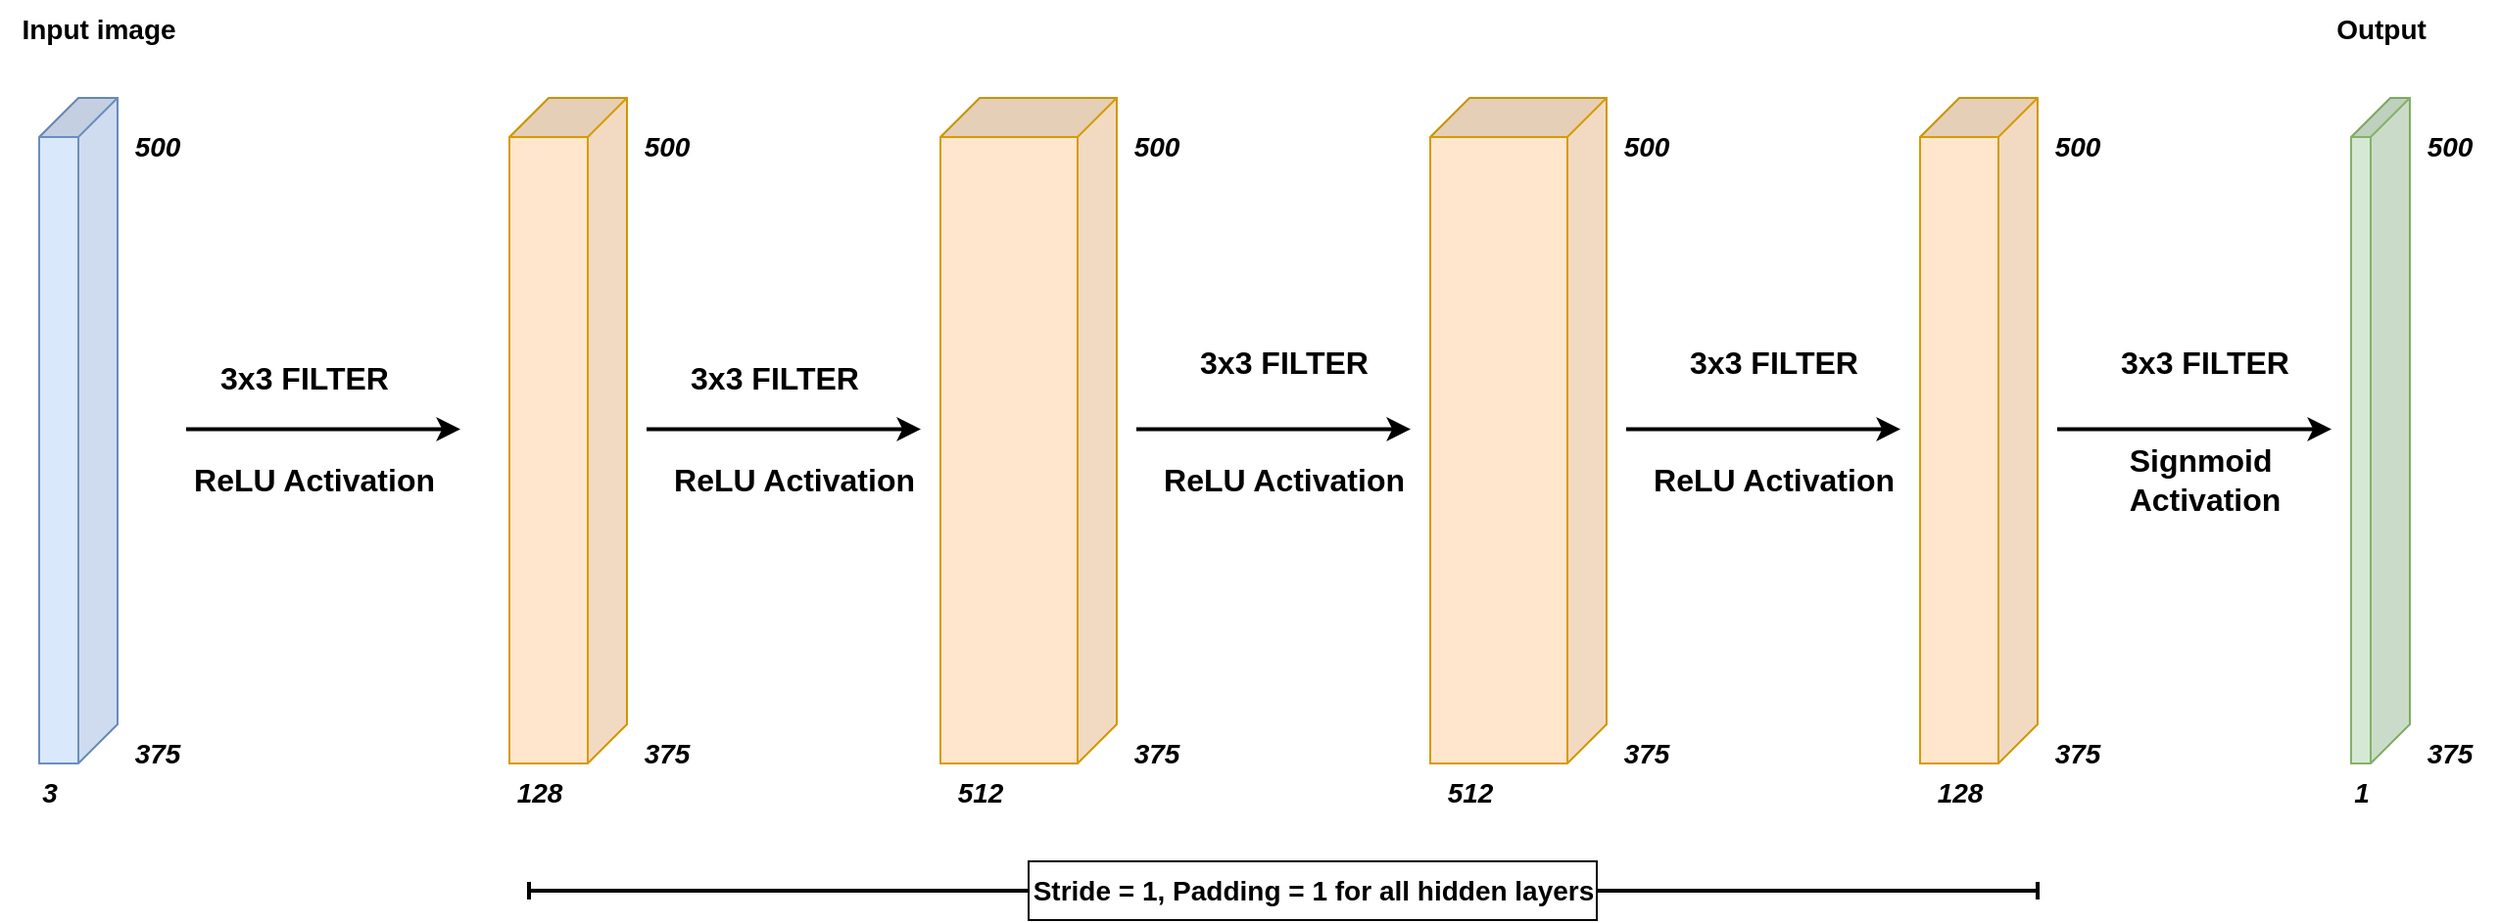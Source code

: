 <mxfile version="28.1.1">
  <diagram name="Page-1" id="MhXgMfVs0OqnbR7L4ka6">
    <mxGraphModel dx="2036" dy="1310" grid="1" gridSize="10" guides="1" tooltips="1" connect="1" arrows="1" fold="1" page="1" pageScale="1" pageWidth="850" pageHeight="1100" math="0" shadow="0">
      <root>
        <mxCell id="0" />
        <mxCell id="1" parent="0" />
        <mxCell id="0-l8gqlH9N3u25FJit93-6" value="" style="shape=cube;whiteSpace=wrap;html=1;boundedLbl=1;backgroundOutline=1;darkOpacity=0.05;darkOpacity2=0.1;direction=south;fillColor=#ffe6cc;strokeColor=#d79b00;" vertex="1" parent="1">
          <mxGeometry x="450" y="280" width="60" height="340" as="geometry" />
        </mxCell>
        <mxCell id="0-l8gqlH9N3u25FJit93-7" value="" style="shape=cube;whiteSpace=wrap;html=1;boundedLbl=1;backgroundOutline=1;darkOpacity=0.05;darkOpacity2=0.1;direction=south;fillColor=#ffe6cc;strokeColor=#d79b00;" vertex="1" parent="1">
          <mxGeometry x="670" y="280" width="90" height="340" as="geometry" />
        </mxCell>
        <mxCell id="0-l8gqlH9N3u25FJit93-8" value="" style="shape=cube;whiteSpace=wrap;html=1;boundedLbl=1;backgroundOutline=1;darkOpacity=0.05;darkOpacity2=0.1;direction=south;fillColor=#ffe6cc;strokeColor=#d79b00;" vertex="1" parent="1">
          <mxGeometry x="920" y="280" width="90" height="340" as="geometry" />
        </mxCell>
        <mxCell id="0-l8gqlH9N3u25FJit93-9" value="" style="shape=cube;whiteSpace=wrap;html=1;boundedLbl=1;backgroundOutline=1;darkOpacity=0.05;darkOpacity2=0.1;direction=south;fillColor=#ffe6cc;strokeColor=#d79b00;" vertex="1" parent="1">
          <mxGeometry x="1170" y="280" width="60" height="340" as="geometry" />
        </mxCell>
        <mxCell id="0-l8gqlH9N3u25FJit93-10" value="" style="shape=cube;whiteSpace=wrap;html=1;boundedLbl=1;backgroundOutline=1;darkOpacity=0.05;darkOpacity2=0.1;direction=south;fillColor=#d5e8d4;strokeColor=#82b366;" vertex="1" parent="1">
          <mxGeometry x="1390" y="280" width="30" height="340" as="geometry" />
        </mxCell>
        <mxCell id="0-l8gqlH9N3u25FJit93-12" value="" style="endArrow=classic;html=1;rounded=0;strokeWidth=2;" edge="1" parent="1">
          <mxGeometry width="50" height="50" relative="1" as="geometry">
            <mxPoint x="520" y="449.23" as="sourcePoint" />
            <mxPoint x="660" y="449.23" as="targetPoint" />
          </mxGeometry>
        </mxCell>
        <mxCell id="0-l8gqlH9N3u25FJit93-14" value="" style="endArrow=classic;html=1;rounded=0;strokeWidth=2;" edge="1" parent="1">
          <mxGeometry width="50" height="50" relative="1" as="geometry">
            <mxPoint x="1020" y="449.23" as="sourcePoint" />
            <mxPoint x="1160" y="449.23" as="targetPoint" />
          </mxGeometry>
        </mxCell>
        <mxCell id="0-l8gqlH9N3u25FJit93-15" value="" style="endArrow=classic;html=1;rounded=0;strokeWidth=2;" edge="1" parent="1">
          <mxGeometry width="50" height="50" relative="1" as="geometry">
            <mxPoint x="1240" y="449.23" as="sourcePoint" />
            <mxPoint x="1380" y="449.23" as="targetPoint" />
          </mxGeometry>
        </mxCell>
        <mxCell id="0-l8gqlH9N3u25FJit93-16" value="" style="endArrow=classic;html=1;rounded=0;strokeWidth=2;" edge="1" parent="1">
          <mxGeometry width="50" height="50" relative="1" as="geometry">
            <mxPoint x="770" y="449.23" as="sourcePoint" />
            <mxPoint x="910" y="449.23" as="targetPoint" />
          </mxGeometry>
        </mxCell>
        <mxCell id="0-l8gqlH9N3u25FJit93-17" value="" style="endArrow=classic;html=1;rounded=0;strokeWidth=2;" edge="1" parent="1">
          <mxGeometry width="50" height="50" relative="1" as="geometry">
            <mxPoint x="285" y="449.23" as="sourcePoint" />
            <mxPoint x="425" y="449.23" as="targetPoint" />
          </mxGeometry>
        </mxCell>
        <mxCell id="0-l8gqlH9N3u25FJit93-2" value="" style="shape=cube;whiteSpace=wrap;html=1;boundedLbl=1;backgroundOutline=1;darkOpacity=0.05;darkOpacity2=0.1;direction=south;fillColor=#dae8fc;strokeColor=#6c8ebf;" vertex="1" parent="1">
          <mxGeometry x="210" y="280" width="40" height="340" as="geometry" />
        </mxCell>
        <mxCell id="0-l8gqlH9N3u25FJit93-3" value="500" style="text;html=1;align=center;verticalAlign=middle;resizable=0;points=[];autosize=1;strokeColor=none;fillColor=none;fontStyle=3;fontSize=14;" vertex="1" parent="1">
          <mxGeometry x="245" y="290" width="50" height="30" as="geometry" />
        </mxCell>
        <mxCell id="0-l8gqlH9N3u25FJit93-4" value="375" style="text;html=1;align=center;verticalAlign=middle;resizable=0;points=[];autosize=1;strokeColor=none;fillColor=none;fontStyle=3;fontSize=14;" vertex="1" parent="1">
          <mxGeometry x="245" y="600" width="50" height="30" as="geometry" />
        </mxCell>
        <mxCell id="0-l8gqlH9N3u25FJit93-5" value="3" style="text;html=1;align=center;verticalAlign=middle;resizable=0;points=[];autosize=1;strokeColor=none;fillColor=none;fontStyle=3;fontSize=14;" vertex="1" parent="1">
          <mxGeometry x="200" y="620" width="30" height="30" as="geometry" />
        </mxCell>
        <mxCell id="0-l8gqlH9N3u25FJit93-18" value="500" style="text;html=1;align=center;verticalAlign=middle;resizable=0;points=[];autosize=1;strokeColor=none;fillColor=none;fontStyle=3;fontSize=14;" vertex="1" parent="1">
          <mxGeometry x="505" y="290" width="50" height="30" as="geometry" />
        </mxCell>
        <mxCell id="0-l8gqlH9N3u25FJit93-19" value="500" style="text;html=1;align=center;verticalAlign=middle;resizable=0;points=[];autosize=1;strokeColor=none;fillColor=none;fontStyle=3;fontSize=14;" vertex="1" parent="1">
          <mxGeometry x="755" y="290" width="50" height="30" as="geometry" />
        </mxCell>
        <mxCell id="0-l8gqlH9N3u25FJit93-20" value="500" style="text;html=1;align=center;verticalAlign=middle;resizable=0;points=[];autosize=1;strokeColor=none;fillColor=none;fontStyle=3;fontSize=14;" vertex="1" parent="1">
          <mxGeometry x="1005" y="290" width="50" height="30" as="geometry" />
        </mxCell>
        <mxCell id="0-l8gqlH9N3u25FJit93-21" value="500" style="text;html=1;align=center;verticalAlign=middle;resizable=0;points=[];autosize=1;strokeColor=none;fillColor=none;fontStyle=3;fontSize=14;" vertex="1" parent="1">
          <mxGeometry x="1225" y="290" width="50" height="30" as="geometry" />
        </mxCell>
        <mxCell id="0-l8gqlH9N3u25FJit93-22" value="500" style="text;html=1;align=center;verticalAlign=middle;resizable=0;points=[];autosize=1;strokeColor=none;fillColor=none;fontStyle=3;fontSize=14;" vertex="1" parent="1">
          <mxGeometry x="1415" y="290" width="50" height="30" as="geometry" />
        </mxCell>
        <mxCell id="0-l8gqlH9N3u25FJit93-23" value="375" style="text;html=1;align=center;verticalAlign=middle;resizable=0;points=[];autosize=1;strokeColor=none;fillColor=none;fontStyle=3;fontSize=14;" vertex="1" parent="1">
          <mxGeometry x="505" y="600" width="50" height="30" as="geometry" />
        </mxCell>
        <mxCell id="0-l8gqlH9N3u25FJit93-24" value="375" style="text;html=1;align=center;verticalAlign=middle;resizable=0;points=[];autosize=1;strokeColor=none;fillColor=none;fontStyle=3;fontSize=14;" vertex="1" parent="1">
          <mxGeometry x="755" y="600" width="50" height="30" as="geometry" />
        </mxCell>
        <mxCell id="0-l8gqlH9N3u25FJit93-25" value="375" style="text;html=1;align=center;verticalAlign=middle;resizable=0;points=[];autosize=1;strokeColor=none;fillColor=none;fontStyle=3;fontSize=14;" vertex="1" parent="1">
          <mxGeometry x="1005" y="600" width="50" height="30" as="geometry" />
        </mxCell>
        <mxCell id="0-l8gqlH9N3u25FJit93-26" value="375" style="text;html=1;align=center;verticalAlign=middle;resizable=0;points=[];autosize=1;strokeColor=none;fillColor=none;fontStyle=3;fontSize=14;" vertex="1" parent="1">
          <mxGeometry x="1225" y="600" width="50" height="30" as="geometry" />
        </mxCell>
        <mxCell id="0-l8gqlH9N3u25FJit93-27" value="375" style="text;html=1;align=center;verticalAlign=middle;resizable=0;points=[];autosize=1;strokeColor=none;fillColor=none;fontStyle=3;fontSize=14;" vertex="1" parent="1">
          <mxGeometry x="1415" y="600" width="50" height="30" as="geometry" />
        </mxCell>
        <mxCell id="0-l8gqlH9N3u25FJit93-28" value="128" style="text;html=1;align=center;verticalAlign=middle;resizable=0;points=[];autosize=1;strokeColor=none;fillColor=none;fontStyle=3;fontSize=14;" vertex="1" parent="1">
          <mxGeometry x="440" y="620" width="50" height="30" as="geometry" />
        </mxCell>
        <mxCell id="0-l8gqlH9N3u25FJit93-29" value="512" style="text;html=1;align=center;verticalAlign=middle;resizable=0;points=[];autosize=1;strokeColor=none;fillColor=none;fontStyle=3;fontSize=14;" vertex="1" parent="1">
          <mxGeometry x="665" y="620" width="50" height="30" as="geometry" />
        </mxCell>
        <mxCell id="0-l8gqlH9N3u25FJit93-30" value="512" style="text;html=1;align=center;verticalAlign=middle;resizable=0;points=[];autosize=1;strokeColor=none;fillColor=none;fontStyle=3;fontSize=14;" vertex="1" parent="1">
          <mxGeometry x="915" y="620" width="50" height="30" as="geometry" />
        </mxCell>
        <mxCell id="0-l8gqlH9N3u25FJit93-31" value="128" style="text;html=1;align=center;verticalAlign=middle;resizable=0;points=[];autosize=1;strokeColor=none;fillColor=none;fontStyle=3;fontSize=14;" vertex="1" parent="1">
          <mxGeometry x="1165" y="620" width="50" height="30" as="geometry" />
        </mxCell>
        <mxCell id="0-l8gqlH9N3u25FJit93-32" value="1" style="text;html=1;align=center;verticalAlign=middle;resizable=0;points=[];autosize=1;strokeColor=none;fillColor=none;fontStyle=3;fontSize=14;" vertex="1" parent="1">
          <mxGeometry x="1380" y="620" width="30" height="30" as="geometry" />
        </mxCell>
        <mxCell id="0-l8gqlH9N3u25FJit93-33" value="&lt;font style=&quot;font-size: 16px;&quot;&gt;&lt;b&gt;3x3 FILTER&lt;/b&gt;&lt;/font&gt;" style="text;html=1;align=center;verticalAlign=middle;resizable=0;points=[];autosize=1;strokeColor=none;fillColor=none;" vertex="1" parent="1">
          <mxGeometry x="290" y="408" width="110" height="30" as="geometry" />
        </mxCell>
        <mxCell id="0-l8gqlH9N3u25FJit93-34" value="&lt;font style=&quot;font-size: 16px;&quot;&gt;&lt;b&gt;3x3 FILTER&lt;/b&gt;&lt;/font&gt;" style="text;html=1;align=center;verticalAlign=middle;resizable=0;points=[];autosize=1;strokeColor=none;fillColor=none;" vertex="1" parent="1">
          <mxGeometry x="530" y="408" width="110" height="30" as="geometry" />
        </mxCell>
        <mxCell id="0-l8gqlH9N3u25FJit93-35" value="&lt;font style=&quot;font-size: 16px;&quot;&gt;&lt;b&gt;3x3 FILTER&lt;/b&gt;&lt;/font&gt;" style="text;html=1;align=center;verticalAlign=middle;resizable=0;points=[];autosize=1;strokeColor=none;fillColor=none;" vertex="1" parent="1">
          <mxGeometry x="790" y="400" width="110" height="30" as="geometry" />
        </mxCell>
        <mxCell id="0-l8gqlH9N3u25FJit93-36" value="&lt;font style=&quot;font-size: 16px;&quot;&gt;&lt;b&gt;3x3 FILTER&lt;/b&gt;&lt;/font&gt;" style="text;html=1;align=center;verticalAlign=middle;resizable=0;points=[];autosize=1;strokeColor=none;fillColor=none;" vertex="1" parent="1">
          <mxGeometry x="1040" y="400" width="110" height="30" as="geometry" />
        </mxCell>
        <mxCell id="0-l8gqlH9N3u25FJit93-37" value="&lt;font style=&quot;font-size: 16px;&quot;&gt;&lt;b&gt;3x3 FILTER&lt;/b&gt;&lt;/font&gt;" style="text;html=1;align=center;verticalAlign=middle;resizable=0;points=[];autosize=1;strokeColor=none;fillColor=none;" vertex="1" parent="1">
          <mxGeometry x="1260" y="400" width="110" height="30" as="geometry" />
        </mxCell>
        <mxCell id="0-l8gqlH9N3u25FJit93-38" value="&lt;font style=&quot;font-size: 16px;&quot;&gt;&lt;b&gt;ReLU Activation&lt;/b&gt;&lt;/font&gt;" style="text;html=1;align=center;verticalAlign=middle;resizable=0;points=[];autosize=1;strokeColor=none;fillColor=none;" vertex="1" parent="1">
          <mxGeometry x="275" y="460" width="150" height="30" as="geometry" />
        </mxCell>
        <mxCell id="0-l8gqlH9N3u25FJit93-39" value="&lt;font style=&quot;font-size: 16px;&quot;&gt;&lt;b&gt;ReLU Activation&lt;/b&gt;&lt;/font&gt;" style="text;html=1;align=center;verticalAlign=middle;resizable=0;points=[];autosize=1;strokeColor=none;fillColor=none;" vertex="1" parent="1">
          <mxGeometry x="520" y="460" width="150" height="30" as="geometry" />
        </mxCell>
        <mxCell id="0-l8gqlH9N3u25FJit93-40" value="&lt;font style=&quot;font-size: 16px;&quot;&gt;&lt;b&gt;ReLU Activation&lt;/b&gt;&lt;/font&gt;" style="text;html=1;align=center;verticalAlign=middle;resizable=0;points=[];autosize=1;strokeColor=none;fillColor=none;" vertex="1" parent="1">
          <mxGeometry x="770" y="460" width="150" height="30" as="geometry" />
        </mxCell>
        <mxCell id="0-l8gqlH9N3u25FJit93-41" value="&lt;font style=&quot;font-size: 16px;&quot;&gt;&lt;b&gt;ReLU Activation&lt;/b&gt;&lt;/font&gt;" style="text;html=1;align=center;verticalAlign=middle;resizable=0;points=[];autosize=1;strokeColor=none;fillColor=none;" vertex="1" parent="1">
          <mxGeometry x="1020" y="460" width="150" height="30" as="geometry" />
        </mxCell>
        <mxCell id="0-l8gqlH9N3u25FJit93-42" value="&lt;font style=&quot;font-size: 16px;&quot;&gt;&lt;b&gt;Signmoid&amp;nbsp;&lt;/b&gt;&lt;/font&gt;&lt;div&gt;&lt;font style=&quot;font-size: 16px;&quot;&gt;&lt;b&gt;Activation&lt;/b&gt;&lt;/font&gt;&lt;/div&gt;" style="text;html=1;align=center;verticalAlign=middle;resizable=0;points=[];autosize=1;strokeColor=none;fillColor=none;" vertex="1" parent="1">
          <mxGeometry x="1265" y="450" width="100" height="50" as="geometry" />
        </mxCell>
        <mxCell id="0-l8gqlH9N3u25FJit93-43" value="Input image" style="text;html=1;align=center;verticalAlign=middle;resizable=0;points=[];autosize=1;strokeColor=none;fillColor=none;fontSize=14;fontStyle=1" vertex="1" parent="1">
          <mxGeometry x="190" y="230" width="100" height="30" as="geometry" />
        </mxCell>
        <mxCell id="0-l8gqlH9N3u25FJit93-46" value="Output" style="text;html=1;align=center;verticalAlign=middle;resizable=0;points=[];autosize=1;strokeColor=none;fillColor=none;fontSize=14;fontStyle=1" vertex="1" parent="1">
          <mxGeometry x="1370" y="230" width="70" height="30" as="geometry" />
        </mxCell>
        <mxCell id="0-l8gqlH9N3u25FJit93-48" style="edgeStyle=orthogonalEdgeStyle;rounded=0;orthogonalLoop=1;jettySize=auto;html=1;endArrow=baseDash;endFill=0;strokeWidth=2;" edge="1" parent="1" source="0-l8gqlH9N3u25FJit93-47">
          <mxGeometry relative="1" as="geometry">
            <mxPoint x="460" y="685.0" as="targetPoint" />
          </mxGeometry>
        </mxCell>
        <mxCell id="0-l8gqlH9N3u25FJit93-49" style="edgeStyle=orthogonalEdgeStyle;rounded=0;orthogonalLoop=1;jettySize=auto;html=1;endArrow=baseDash;endFill=0;strokeWidth=2;" edge="1" parent="1" source="0-l8gqlH9N3u25FJit93-47">
          <mxGeometry relative="1" as="geometry">
            <mxPoint x="1230" y="685" as="targetPoint" />
          </mxGeometry>
        </mxCell>
        <mxCell id="0-l8gqlH9N3u25FJit93-47" value="Stride = 1, Padding = 1 for all hidden layers" style="text;html=1;align=center;verticalAlign=middle;resizable=0;points=[];autosize=1;fontSize=14;fontStyle=1;strokeColor=default;rounded=0;glass=0;shadow=0;" vertex="1" parent="1">
          <mxGeometry x="715" y="670" width="290" height="30" as="geometry" />
        </mxCell>
      </root>
    </mxGraphModel>
  </diagram>
</mxfile>
